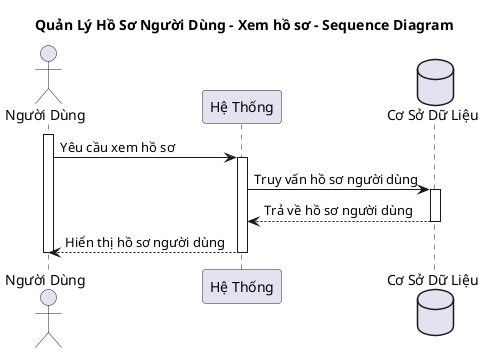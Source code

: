 @startuml
title Quản Lý Hồ Sơ Người Dùng – Xem hồ sơ - Sequence Diagram

actor "Người Dùng" as user
participant "Hệ Thống" as system
database "Cơ Sở Dữ Liệu" as database

activate user
user -> system: Yêu cầu xem hồ sơ
activate system
system -> database: Truy vấn hồ sơ người dùng
activate database
database --> system: Trả về hồ sơ người dùng
deactivate database
system --> user: Hiển thị hồ sơ người dùng

deactivate system
deactivate user
@enduml

